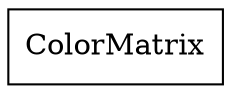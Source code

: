 strict digraph class_diagram {
  rankdir=LR;
  ColorMatrix[
    label="ColorMatrix",
    URL="ColorMatrix.html",
    tooltip="com.gskinner.geom.ColorMatrix",
    shape="record"
  ];
}
